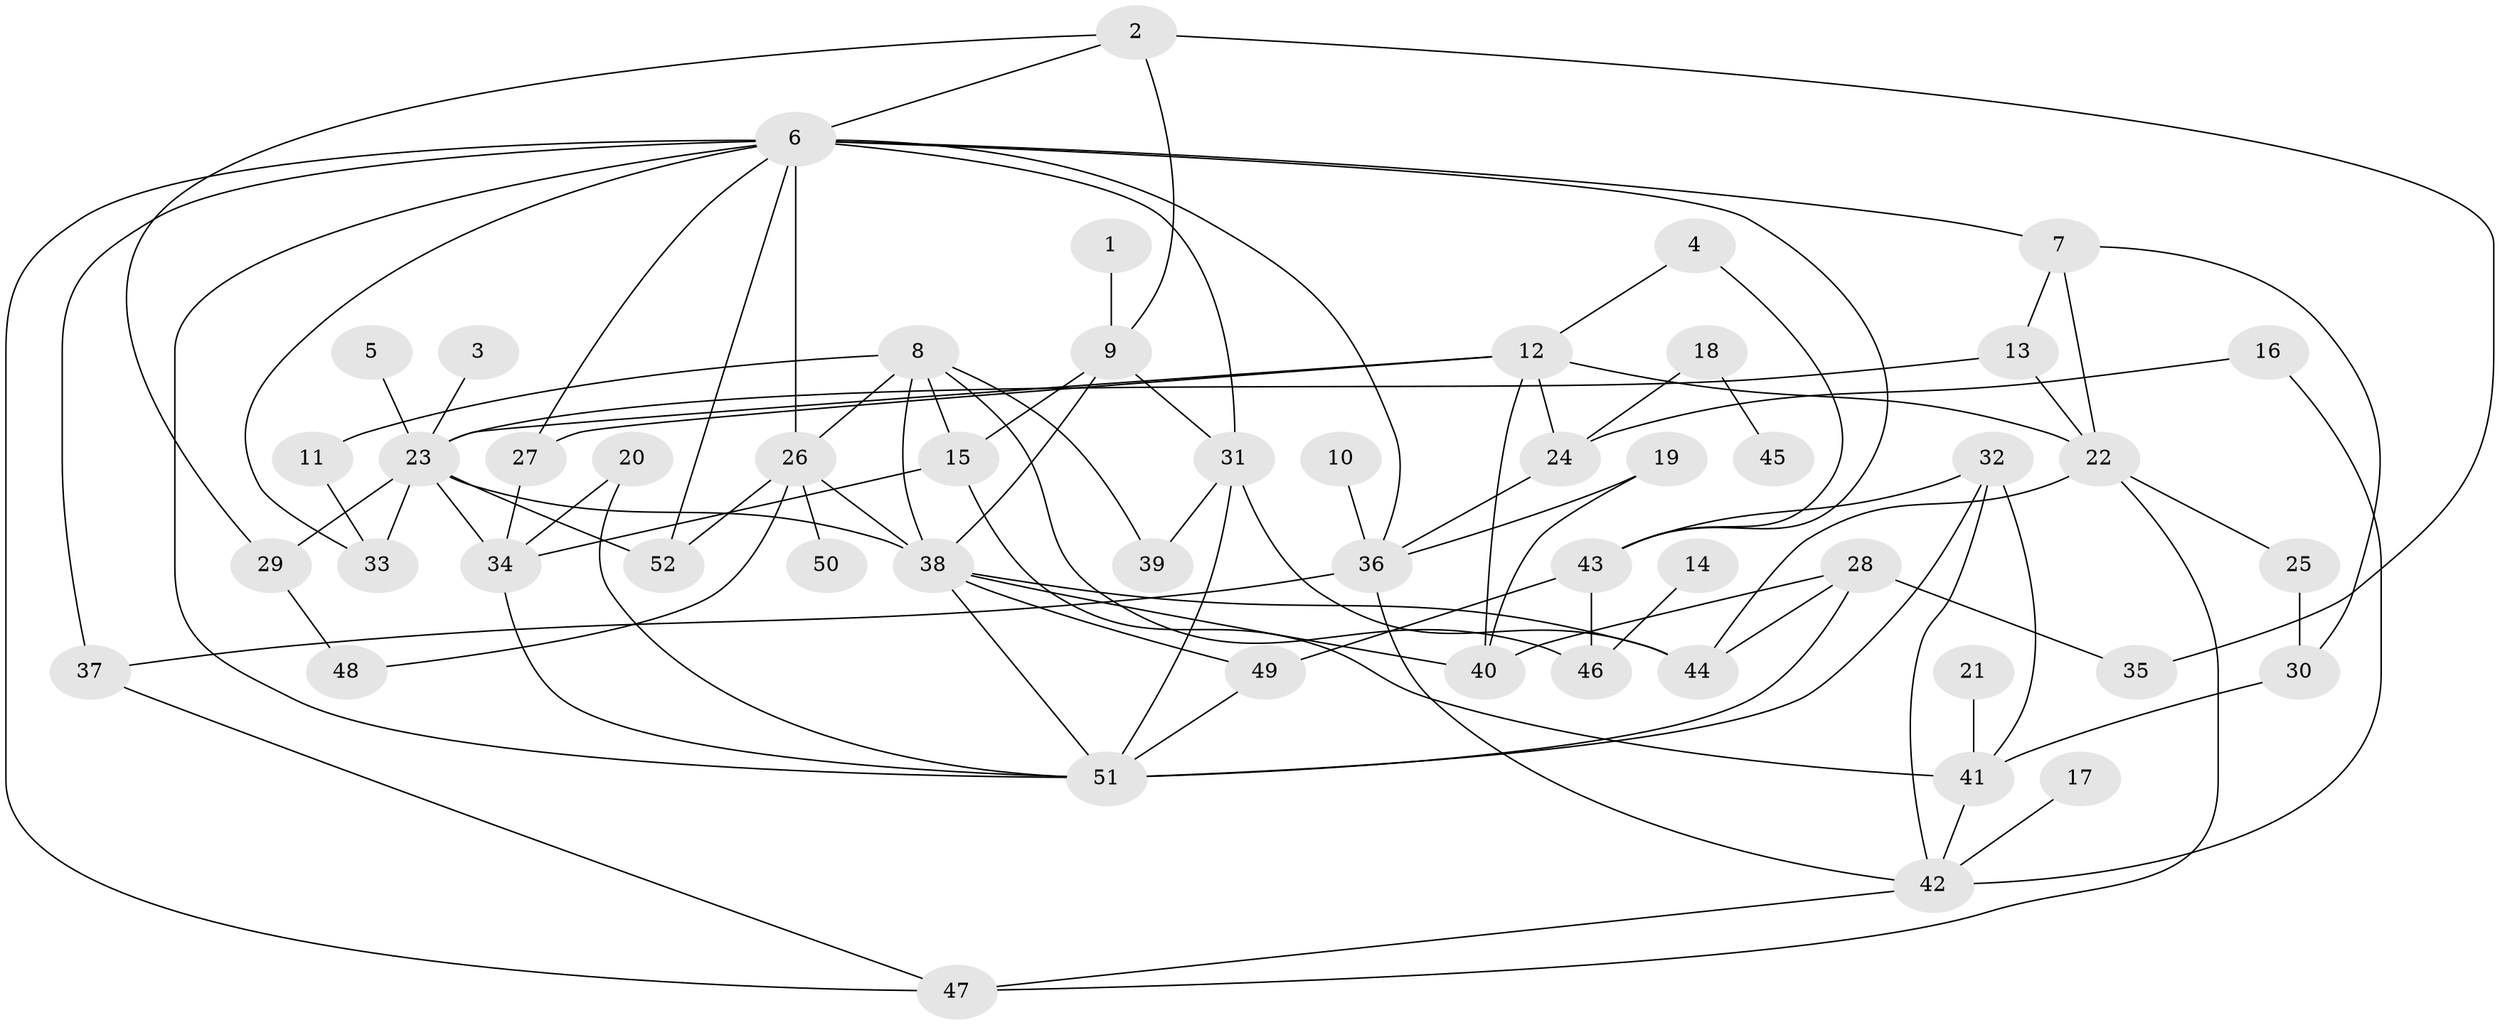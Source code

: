 // original degree distribution, {6: 0.038834951456310676, 7: 0.02912621359223301, 5: 0.10679611650485436, 3: 0.21359223300970873, 1: 0.1941747572815534, 4: 0.14563106796116504, 2: 0.27184466019417475}
// Generated by graph-tools (version 1.1) at 2025/25/03/09/25 03:25:27]
// undirected, 52 vertices, 95 edges
graph export_dot {
graph [start="1"]
  node [color=gray90,style=filled];
  1;
  2;
  3;
  4;
  5;
  6;
  7;
  8;
  9;
  10;
  11;
  12;
  13;
  14;
  15;
  16;
  17;
  18;
  19;
  20;
  21;
  22;
  23;
  24;
  25;
  26;
  27;
  28;
  29;
  30;
  31;
  32;
  33;
  34;
  35;
  36;
  37;
  38;
  39;
  40;
  41;
  42;
  43;
  44;
  45;
  46;
  47;
  48;
  49;
  50;
  51;
  52;
  1 -- 9 [weight=1.0];
  2 -- 6 [weight=1.0];
  2 -- 9 [weight=1.0];
  2 -- 29 [weight=1.0];
  2 -- 35 [weight=1.0];
  3 -- 23 [weight=1.0];
  4 -- 12 [weight=1.0];
  4 -- 43 [weight=1.0];
  5 -- 23 [weight=1.0];
  6 -- 7 [weight=1.0];
  6 -- 26 [weight=2.0];
  6 -- 27 [weight=1.0];
  6 -- 31 [weight=1.0];
  6 -- 33 [weight=1.0];
  6 -- 36 [weight=3.0];
  6 -- 37 [weight=2.0];
  6 -- 43 [weight=1.0];
  6 -- 47 [weight=1.0];
  6 -- 51 [weight=1.0];
  6 -- 52 [weight=1.0];
  7 -- 13 [weight=1.0];
  7 -- 22 [weight=1.0];
  7 -- 30 [weight=1.0];
  8 -- 11 [weight=1.0];
  8 -- 15 [weight=1.0];
  8 -- 26 [weight=1.0];
  8 -- 38 [weight=1.0];
  8 -- 39 [weight=1.0];
  8 -- 46 [weight=1.0];
  9 -- 15 [weight=1.0];
  9 -- 31 [weight=1.0];
  9 -- 38 [weight=1.0];
  10 -- 36 [weight=1.0];
  11 -- 33 [weight=1.0];
  12 -- 22 [weight=1.0];
  12 -- 23 [weight=1.0];
  12 -- 24 [weight=1.0];
  12 -- 27 [weight=1.0];
  12 -- 40 [weight=1.0];
  13 -- 22 [weight=1.0];
  13 -- 23 [weight=1.0];
  14 -- 46 [weight=1.0];
  15 -- 34 [weight=1.0];
  15 -- 41 [weight=1.0];
  16 -- 24 [weight=1.0];
  16 -- 42 [weight=1.0];
  17 -- 42 [weight=1.0];
  18 -- 24 [weight=1.0];
  18 -- 45 [weight=1.0];
  19 -- 36 [weight=1.0];
  19 -- 40 [weight=1.0];
  20 -- 34 [weight=1.0];
  20 -- 51 [weight=1.0];
  21 -- 41 [weight=1.0];
  22 -- 25 [weight=1.0];
  22 -- 44 [weight=1.0];
  22 -- 47 [weight=1.0];
  23 -- 29 [weight=1.0];
  23 -- 33 [weight=1.0];
  23 -- 34 [weight=1.0];
  23 -- 38 [weight=1.0];
  23 -- 52 [weight=1.0];
  24 -- 36 [weight=1.0];
  25 -- 30 [weight=1.0];
  26 -- 38 [weight=1.0];
  26 -- 48 [weight=1.0];
  26 -- 50 [weight=1.0];
  26 -- 52 [weight=1.0];
  27 -- 34 [weight=1.0];
  28 -- 35 [weight=1.0];
  28 -- 40 [weight=1.0];
  28 -- 44 [weight=1.0];
  28 -- 51 [weight=1.0];
  29 -- 48 [weight=1.0];
  30 -- 41 [weight=1.0];
  31 -- 39 [weight=1.0];
  31 -- 44 [weight=1.0];
  31 -- 51 [weight=1.0];
  32 -- 41 [weight=1.0];
  32 -- 42 [weight=1.0];
  32 -- 43 [weight=1.0];
  32 -- 51 [weight=1.0];
  34 -- 51 [weight=1.0];
  36 -- 37 [weight=1.0];
  36 -- 42 [weight=1.0];
  37 -- 47 [weight=1.0];
  38 -- 40 [weight=1.0];
  38 -- 44 [weight=1.0];
  38 -- 49 [weight=1.0];
  38 -- 51 [weight=1.0];
  41 -- 42 [weight=1.0];
  42 -- 47 [weight=1.0];
  43 -- 46 [weight=1.0];
  43 -- 49 [weight=1.0];
  49 -- 51 [weight=1.0];
}
